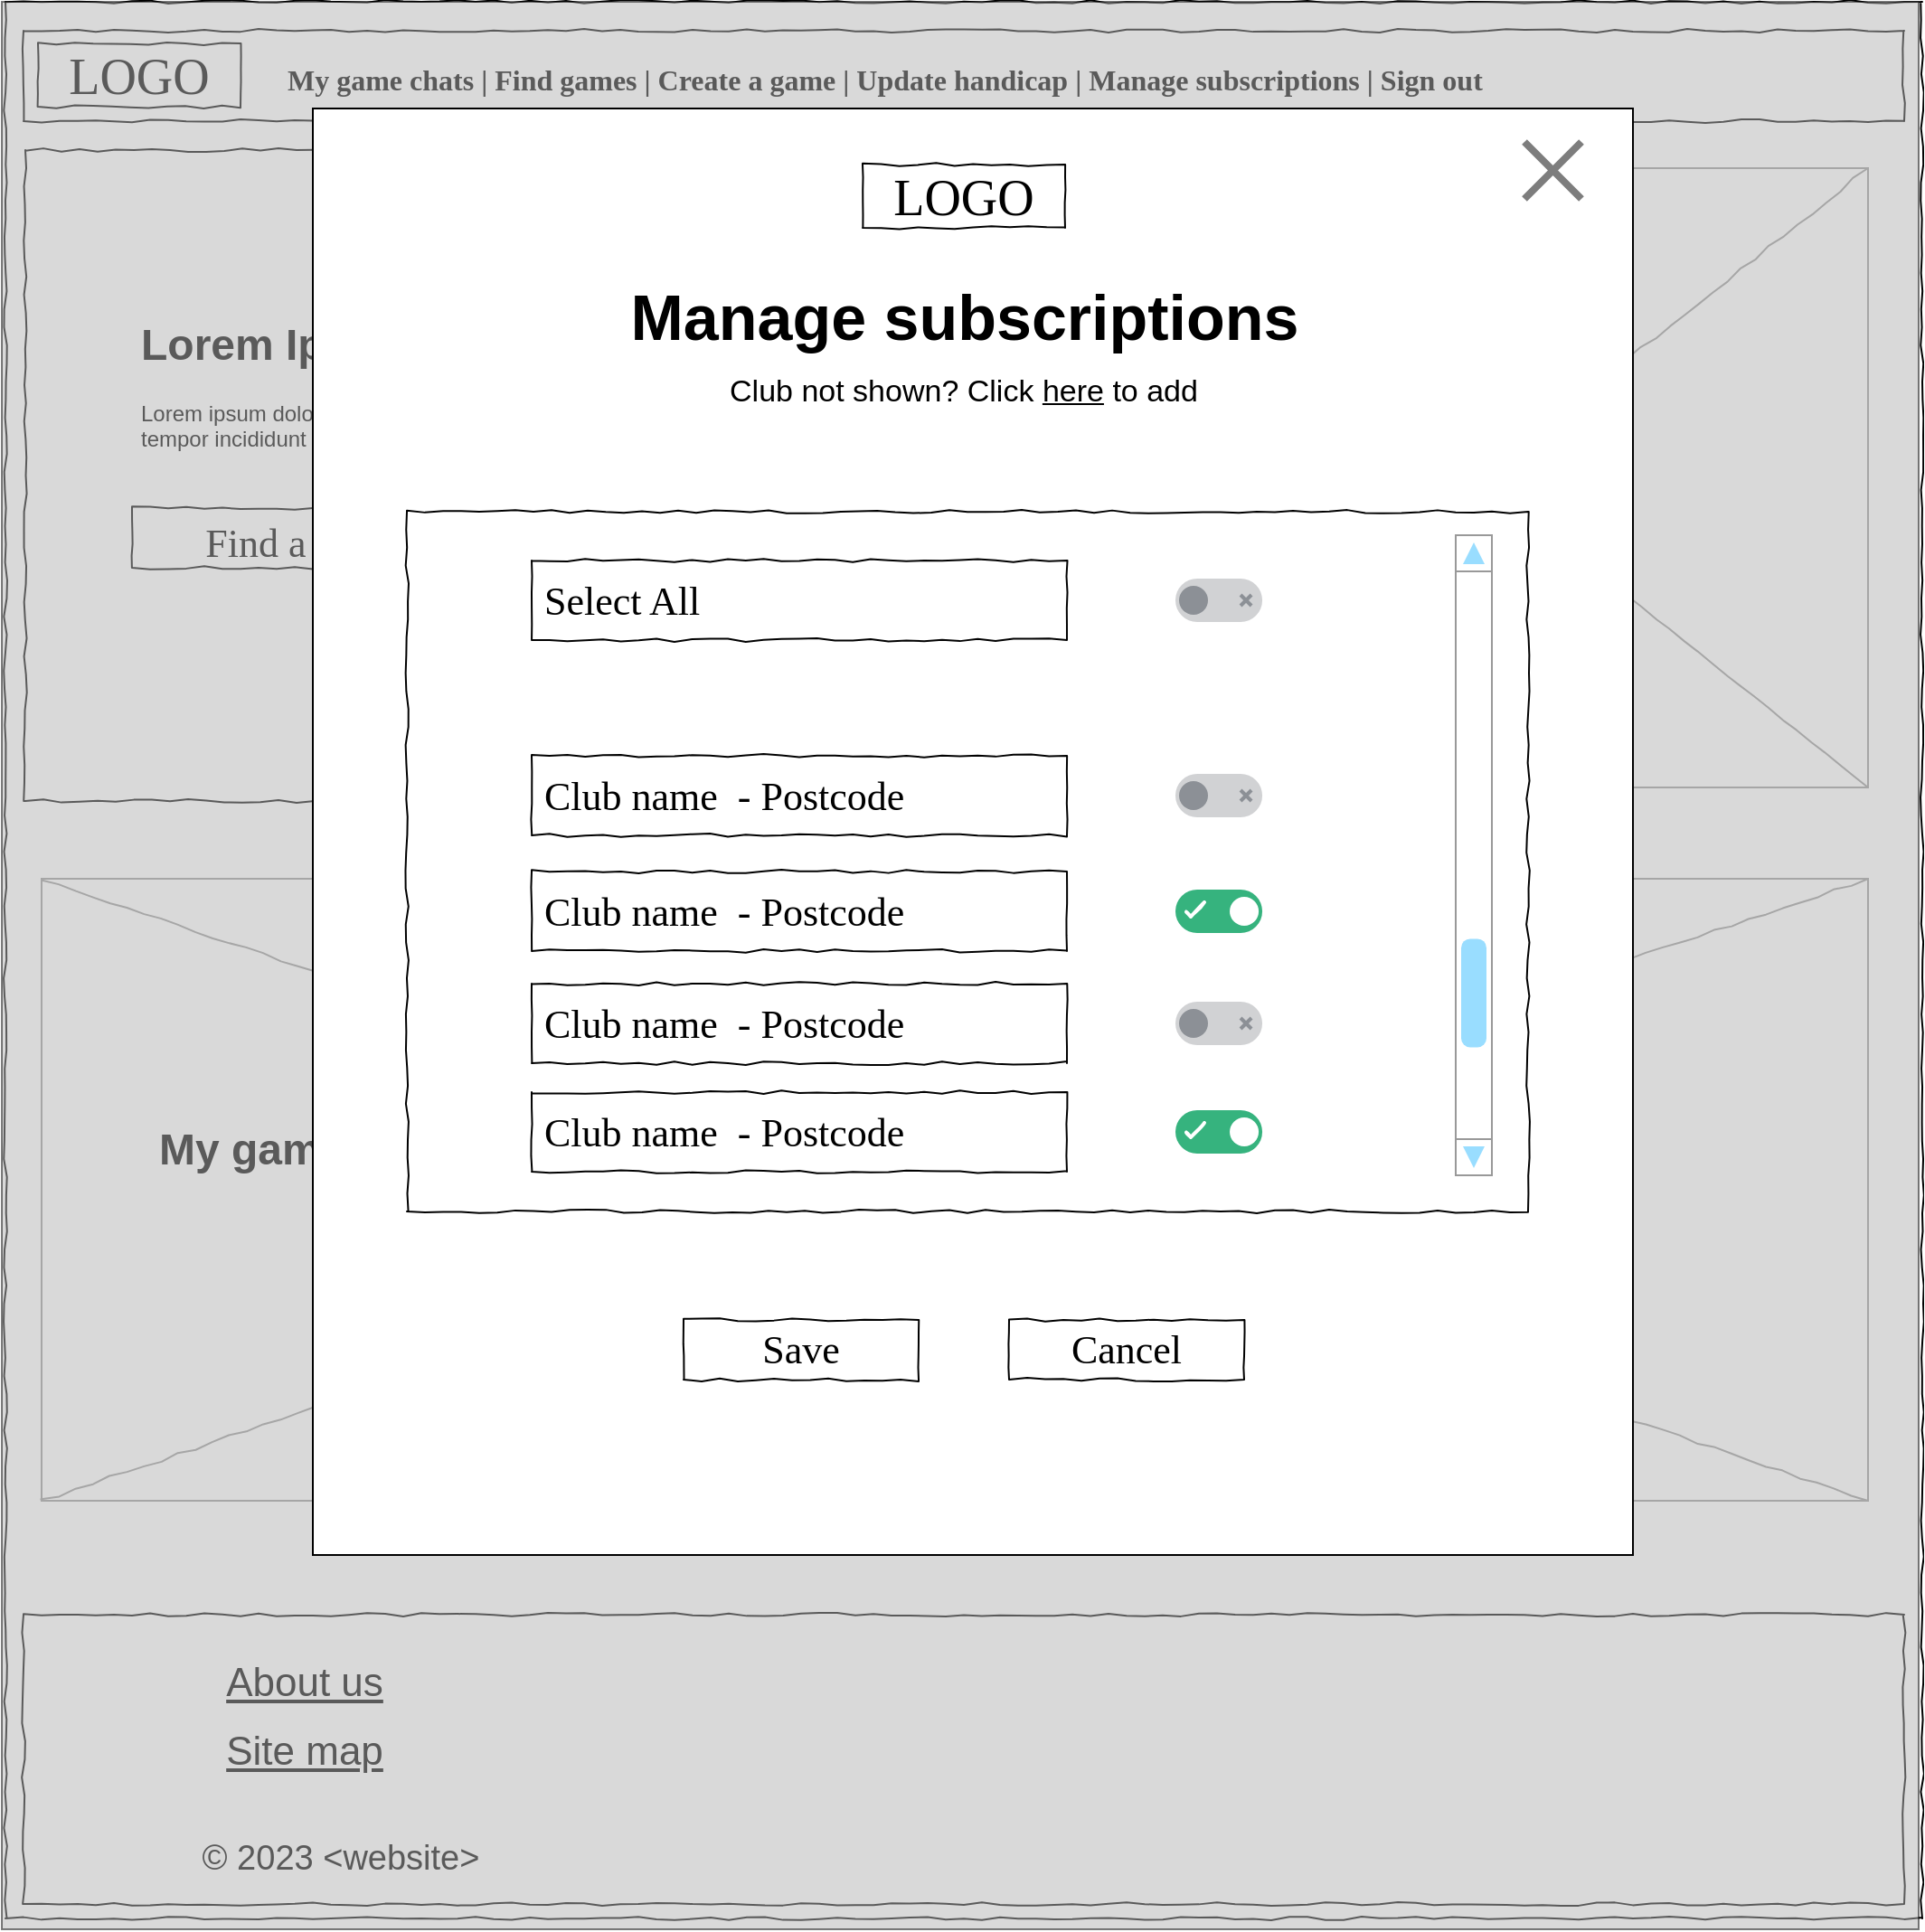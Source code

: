<mxfile version="22.0.4" type="google">
  <diagram name="Page-1" id="03018318-947c-dd8e-b7a3-06fadd420f32">
    <mxGraphModel grid="1" page="1" gridSize="10" guides="1" tooltips="1" connect="1" arrows="1" fold="1" pageScale="1" pageWidth="1100" pageHeight="850" background="none" math="0" shadow="0">
      <root>
        <mxCell id="0" />
        <mxCell id="1" parent="0" />
        <mxCell id="qYC7P0EI7lyvb2j1Zvjj-2" value="" style="whiteSpace=wrap;html=1;rounded=0;shadow=0;labelBackgroundColor=none;strokeWidth=1;fillColor=none;fontFamily=Verdana;fontSize=12;align=center;comic=1;" vertex="1" parent="1">
          <mxGeometry x="31" y="106" width="560" height="360" as="geometry" />
        </mxCell>
        <mxCell id="qYC7P0EI7lyvb2j1Zvjj-5" value="" style="group" connectable="0" vertex="1" parent="1">
          <mxGeometry x="30" y="224" width="1050" height="860" as="geometry" />
        </mxCell>
        <mxCell id="677b7b8949515195-1" value="" style="whiteSpace=wrap;html=1;rounded=0;shadow=0;labelBackgroundColor=none;strokeColor=#000000;strokeWidth=1;fillColor=none;fontFamily=Verdana;fontSize=12;fontColor=#000000;align=center;comic=1;" vertex="1" parent="qYC7P0EI7lyvb2j1Zvjj-5">
          <mxGeometry x="-10" y="-200" width="1060" height="1060" as="geometry" />
        </mxCell>
        <mxCell id="677b7b8949515195-16" value="" style="verticalLabelPosition=bottom;shadow=0;dashed=0;align=center;html=1;verticalAlign=top;strokeWidth=1;shape=mxgraph.mockup.graphics.simpleIcon;strokeColor=#999999;rounded=0;labelBackgroundColor=none;fontFamily=Verdana;fontSize=14;fontColor=#000000;comic=1;" vertex="1" parent="qYC7P0EI7lyvb2j1Zvjj-5">
          <mxGeometry x="590" y="-108" width="430" height="342.5" as="geometry" />
        </mxCell>
        <mxCell id="qYC7P0EI7lyvb2j1Zvjj-3" value="&lt;font style=&quot;font-size: 22px;&quot;&gt;Find a game&lt;/font&gt;" style="whiteSpace=wrap;html=1;rounded=0;shadow=0;labelBackgroundColor=none;strokeWidth=1;fontFamily=Verdana;fontSize=28;align=center;comic=1;verticalAlign=middle;" vertex="1" parent="qYC7P0EI7lyvb2j1Zvjj-5">
          <mxGeometry x="60" y="80" width="190" height="33" as="geometry" />
        </mxCell>
        <mxCell id="IgBskjyFUGVjYucHrxcE-3" value="&lt;h1&gt;Lorem Ipsum&lt;/h1&gt;&lt;p&gt;Lorem ipsum dolor sit amet, consectetur adipisicing elit, sed do eiusmod tempor incididunt ut labore et dolore magna aliqua.&lt;/p&gt;" style="text;html=1;strokeColor=none;fillColor=none;spacing=5;spacingTop=-20;whiteSpace=wrap;overflow=hidden;rounded=0;" vertex="1" parent="qYC7P0EI7lyvb2j1Zvjj-5">
          <mxGeometry x="60" y="-30" width="410" height="120" as="geometry" />
        </mxCell>
        <mxCell id="tPUeBpBb-G-9Uq28wDBW-8" value="" style="verticalLabelPosition=bottom;shadow=0;dashed=0;align=center;html=1;verticalAlign=top;strokeWidth=1;shape=mxgraph.mockup.graphics.simpleIcon;strokeColor=#999999;rounded=0;labelBackgroundColor=none;fontFamily=Verdana;fontSize=14;fontColor=#000000;comic=1;" vertex="1" parent="qYC7P0EI7lyvb2j1Zvjj-5">
          <mxGeometry x="10" y="285" width="1010" height="344" as="geometry" />
        </mxCell>
        <mxCell id="tPUeBpBb-G-9Uq28wDBW-9" value="&lt;h1&gt;My game chats&lt;/h1&gt;" style="text;html=1;strokeColor=none;fillColor=none;spacing=5;spacingTop=-20;whiteSpace=wrap;overflow=hidden;rounded=0;" vertex="1" parent="qYC7P0EI7lyvb2j1Zvjj-5">
          <mxGeometry x="70" y="415" width="410" height="120" as="geometry" />
        </mxCell>
        <mxCell id="677b7b8949515195-10" value="" style="whiteSpace=wrap;html=1;rounded=0;shadow=0;labelBackgroundColor=none;strokeWidth=1;fillColor=none;fontFamily=Verdana;fontSize=12;align=center;comic=1;" vertex="1" parent="1">
          <mxGeometry x="30" y="40" width="1040" height="50" as="geometry" />
        </mxCell>
        <mxCell id="677b7b8949515195-12" value="&lt;font style=&quot;font-size: 16px;&quot;&gt;&lt;b style=&quot;border-color: var(--border-color);&quot;&gt;My game chats | Find games | Create a game |&amp;nbsp;&lt;/b&gt;&lt;b&gt;Update handicap | Manage subscriptions | Sign out&lt;/b&gt;&lt;/font&gt;" style="text;html=1;points=[];align=left;verticalAlign=top;spacingTop=-4;fontSize=14;fontFamily=Verdana" vertex="1" parent="1">
          <mxGeometry x="174" y="55" width="170" height="20" as="geometry" />
        </mxCell>
        <mxCell id="8phkjEfu20HQz3NuUWRH-20" value="&lt;font face=&quot;Comic Sans MS&quot;&gt;&lt;font style=&quot;font-size: 22px;&quot;&gt;&lt;br&gt;&lt;/font&gt;&lt;/font&gt;" style="text;html=1;points=[];align=left;verticalAlign=top;spacingTop=-4;fontSize=19;fontFamily=Verdana" vertex="1" parent="1">
          <mxGeometry x="701" y="563" width="62.12" height="33" as="geometry" />
        </mxCell>
        <mxCell id="IgBskjyFUGVjYucHrxcE-1" value="LOGO" style="whiteSpace=wrap;html=1;rounded=0;shadow=0;labelBackgroundColor=none;strokeWidth=1;fontFamily=Verdana;fontSize=28;align=center;comic=1;" vertex="1" parent="1">
          <mxGeometry x="38" y="47" width="112" height="35" as="geometry" />
        </mxCell>
        <mxCell id="qYC7P0EI7lyvb2j1Zvjj-28" value="&lt;div style=&quot;text-align: justify&quot;&gt;&lt;br&gt;&lt;/div&gt;" style="whiteSpace=wrap;html=1;rounded=0;shadow=0;labelBackgroundColor=none;strokeWidth=1;fontFamily=Verdana;fontSize=12;align=center;verticalAlign=top;spacing=10;comic=1;" vertex="1" parent="1">
          <mxGeometry x="30" y="916" width="1040" height="160" as="geometry" />
        </mxCell>
        <mxCell id="8phkjEfu20HQz3NuUWRH-15" value="&lt;font face=&quot;Arial&quot; style=&quot;font-size: 22px;&quot;&gt;&lt;u style=&quot;&quot;&gt;About us&lt;/u&gt;&lt;/font&gt;" style="text;html=1;points=[];align=center;verticalAlign=top;spacingTop=-4;fontSize=19;fontFamily=Verdana" vertex="1" parent="1">
          <mxGeometry x="100" y="938" width="170" height="20" as="geometry" />
        </mxCell>
        <mxCell id="8phkjEfu20HQz3NuUWRH-14" value="&lt;font face=&quot;Arial&quot; style=&quot;font-size: 22px;&quot;&gt;&lt;u style=&quot;&quot;&gt;Site map&lt;/u&gt;&lt;/font&gt;" style="text;html=1;points=[];align=center;verticalAlign=top;spacingTop=-4;fontSize=19;fontFamily=Verdana" vertex="1" parent="1">
          <mxGeometry x="100" y="976" width="170" height="20" as="geometry" />
        </mxCell>
        <mxCell id="qYC7P0EI7lyvb2j1Zvjj-29" value="&lt;font face=&quot;Arial&quot;&gt;© 2023 &amp;lt;website&amp;gt;&lt;/font&gt;" style="text;html=1;points=[];align=center;verticalAlign=top;spacingTop=-4;fontSize=19;fontFamily=Verdana" vertex="1" parent="1">
          <mxGeometry x="120" y="1037" width="170" height="20" as="geometry" />
        </mxCell>
        <mxCell id="Kl-DKdQRAcFSYmdkSPAz-1" value="" style="rounded=0;whiteSpace=wrap;html=1;fillColor=#B3B3B3;opacity=50;" vertex="1" parent="1">
          <mxGeometry x="18" y="24" width="1060" height="1066" as="geometry" />
        </mxCell>
        <mxCell id="Kl-DKdQRAcFSYmdkSPAz-2" value="" style="rounded=0;whiteSpace=wrap;html=1;" vertex="1" parent="1">
          <mxGeometry x="190" y="83" width="730" height="800" as="geometry" />
        </mxCell>
        <mxCell id="Kl-DKdQRAcFSYmdkSPAz-3" value="LOGO" style="whiteSpace=wrap;html=1;rounded=0;shadow=0;labelBackgroundColor=none;strokeWidth=1;fontFamily=Verdana;fontSize=28;align=center;comic=1;" vertex="1" parent="1">
          <mxGeometry x="494" y="114" width="112" height="35" as="geometry" />
        </mxCell>
        <mxCell id="Kl-DKdQRAcFSYmdkSPAz-4" value="" style="shape=mxgraph.sysml.x;strokeWidth=4;strokeColor=#7D7D7D;aspect=fixed;" vertex="1" parent="1">
          <mxGeometry x="860" y="101.5" width="31.496" height="31.5" as="geometry" />
        </mxCell>
        <mxCell id="Kl-DKdQRAcFSYmdkSPAz-5" value="&lt;font size=&quot;1&quot; style=&quot;&quot;&gt;&lt;b style=&quot;font-size: 35px;&quot;&gt;Manage subscriptions&lt;/b&gt;&lt;/font&gt;" style="text;html=1;strokeColor=none;fillColor=none;align=center;verticalAlign=middle;whiteSpace=wrap;rounded=0;" vertex="1" parent="1">
          <mxGeometry x="357" y="183" width="387" height="30" as="geometry" />
        </mxCell>
        <mxCell id="Kl-DKdQRAcFSYmdkSPAz-7" value="&lt;font style=&quot;font-size: 17px;&quot;&gt;Club not shown? Click &lt;u&gt;here&lt;/u&gt; to add&lt;/font&gt;" style="text;html=1;strokeColor=none;fillColor=none;align=center;verticalAlign=middle;whiteSpace=wrap;rounded=0;" vertex="1" parent="1">
          <mxGeometry x="400" y="225" width="300" height="30" as="geometry" />
        </mxCell>
        <mxCell id="Kl-DKdQRAcFSYmdkSPAz-8" value="" style="whiteSpace=wrap;html=1;rounded=0;shadow=0;labelBackgroundColor=none;strokeColor=#000000;strokeWidth=1;fillColor=none;fontFamily=Verdana;fontSize=12;fontColor=#000000;align=center;comic=1;" vertex="1" parent="1">
          <mxGeometry x="242" y="306" width="620" height="387" as="geometry" />
        </mxCell>
        <mxCell id="Kl-DKdQRAcFSYmdkSPAz-9" value="" style="fillColor=#D1D2D4;strokeColor=none;rounded=1;arcSize=50;sketch=0;hachureGap=4;pointerEvents=0;fontFamily=Architects Daughter;fontSource=https%3A%2F%2Ffonts.googleapis.com%2Fcss%3Ffamily%3DArchitects%2BDaughter;fontSize=20;aspect=fixed;" vertex="1" parent="1">
          <mxGeometry x="667" y="451" width="48.03" height="24.016" as="geometry" />
        </mxCell>
        <mxCell id="Kl-DKdQRAcFSYmdkSPAz-10" value="" style="shape=ellipse;strokeColor=none;fillColor=#8C9096;sketch=0;hachureGap=4;pointerEvents=0;fontFamily=Architects Daughter;fontSource=https%3A%2F%2Ffonts.googleapis.com%2Fcss%3Ffamily%3DArchitects%2BDaughter;fontSize=20;" vertex="1" parent="Kl-DKdQRAcFSYmdkSPAz-9">
          <mxGeometry y="0.5" width="16" height="16" relative="1" as="geometry">
            <mxPoint x="2" y="-8" as="offset" />
          </mxGeometry>
        </mxCell>
        <mxCell id="Kl-DKdQRAcFSYmdkSPAz-11" value="" style="html=1;shadow=0;dashed=0;shape=mxgraph.atlassian.x;strokeColor=#8C9096;strokeWidth=2;sketch=0;hachureGap=4;pointerEvents=0;fontFamily=Architects Daughter;fontSource=https%3A%2F%2Ffonts.googleapis.com%2Fcss%3Ffamily%3DArchitects%2BDaughter;fontSize=20;" vertex="1" parent="Kl-DKdQRAcFSYmdkSPAz-9">
          <mxGeometry x="1" y="0.5" width="6" height="6" relative="1" as="geometry">
            <mxPoint x="-12" y="-3" as="offset" />
          </mxGeometry>
        </mxCell>
        <mxCell id="Kl-DKdQRAcFSYmdkSPAz-12" value="&lt;font style=&quot;font-size: 22px;&quot;&gt;Club name&amp;nbsp; - Postcode&lt;br&gt;&lt;/font&gt;" style="whiteSpace=wrap;html=1;rounded=0;shadow=0;labelBackgroundColor=none;strokeWidth=1;fontFamily=Verdana;fontSize=28;align=left;comic=1;verticalAlign=middle;spacingTop=-5;spacingLeft=5;" vertex="1" parent="1">
          <mxGeometry x="311" y="505" width="296" height="44" as="geometry" />
        </mxCell>
        <mxCell id="Kl-DKdQRAcFSYmdkSPAz-13" value="" style="fillColor=#36B37E;strokeColor=none;rounded=1;arcSize=50;sketch=0;hachureGap=4;pointerEvents=0;fontFamily=Architects Daughter;fontSource=https%3A%2F%2Ffonts.googleapis.com%2Fcss%3Ffamily%3DArchitects%2BDaughter;fontSize=20;aspect=fixed;" vertex="1" parent="1">
          <mxGeometry x="667" y="514.99" width="48.03" height="24.016" as="geometry" />
        </mxCell>
        <mxCell id="Kl-DKdQRAcFSYmdkSPAz-14" value="" style="shape=ellipse;strokeColor=none;fillColor=#ffffff;sketch=0;hachureGap=4;pointerEvents=0;fontFamily=Architects Daughter;fontSource=https%3A%2F%2Ffonts.googleapis.com%2Fcss%3Ffamily%3DArchitects%2BDaughter;fontSize=20;" vertex="1" parent="Kl-DKdQRAcFSYmdkSPAz-13">
          <mxGeometry x="1" y="0.5" width="16" height="16" relative="1" as="geometry">
            <mxPoint x="-18" y="-8" as="offset" />
          </mxGeometry>
        </mxCell>
        <mxCell id="Kl-DKdQRAcFSYmdkSPAz-15" value="" style="html=1;shadow=0;dashed=0;shape=mxgraph.atlassian.check;strokeColor=#ffffff;strokeWidth=2;sketch=1;hachureGap=4;pointerEvents=0;fontFamily=Architects Daughter;fontSource=https%3A%2F%2Ffonts.googleapis.com%2Fcss%3Ffamily%3DArchitects%2BDaughter;fontSize=20;" vertex="1" parent="Kl-DKdQRAcFSYmdkSPAz-13">
          <mxGeometry y="0.5" width="10" height="8" relative="1" as="geometry">
            <mxPoint x="6" y="-5" as="offset" />
          </mxGeometry>
        </mxCell>
        <mxCell id="Kl-DKdQRAcFSYmdkSPAz-16" value="" style="fillColor=#D1D2D4;strokeColor=none;rounded=1;arcSize=50;sketch=0;hachureGap=4;pointerEvents=0;fontFamily=Architects Daughter;fontSource=https%3A%2F%2Ffonts.googleapis.com%2Fcss%3Ffamily%3DArchitects%2BDaughter;fontSize=20;aspect=fixed;" vertex="1" parent="1">
          <mxGeometry x="667" y="343" width="48.03" height="24.016" as="geometry" />
        </mxCell>
        <mxCell id="Kl-DKdQRAcFSYmdkSPAz-17" value="" style="shape=ellipse;strokeColor=none;fillColor=#8C9096;sketch=0;hachureGap=4;pointerEvents=0;fontFamily=Architects Daughter;fontSource=https%3A%2F%2Ffonts.googleapis.com%2Fcss%3Ffamily%3DArchitects%2BDaughter;fontSize=20;" vertex="1" parent="Kl-DKdQRAcFSYmdkSPAz-16">
          <mxGeometry y="0.5" width="16" height="16" relative="1" as="geometry">
            <mxPoint x="2" y="-8" as="offset" />
          </mxGeometry>
        </mxCell>
        <mxCell id="Kl-DKdQRAcFSYmdkSPAz-18" value="" style="html=1;shadow=0;dashed=0;shape=mxgraph.atlassian.x;strokeColor=#8C9096;strokeWidth=2;sketch=0;hachureGap=4;pointerEvents=0;fontFamily=Architects Daughter;fontSource=https%3A%2F%2Ffonts.googleapis.com%2Fcss%3Ffamily%3DArchitects%2BDaughter;fontSize=20;" vertex="1" parent="Kl-DKdQRAcFSYmdkSPAz-16">
          <mxGeometry x="1" y="0.5" width="6" height="6" relative="1" as="geometry">
            <mxPoint x="-12" y="-3" as="offset" />
          </mxGeometry>
        </mxCell>
        <mxCell id="Kl-DKdQRAcFSYmdkSPAz-19" value="&lt;font style=&quot;font-size: 22px;&quot;&gt;Select All&lt;br&gt;&lt;/font&gt;" style="whiteSpace=wrap;html=1;rounded=0;shadow=0;labelBackgroundColor=none;strokeWidth=1;fontFamily=Verdana;fontSize=28;align=left;comic=1;verticalAlign=middle;spacingTop=-5;spacingLeft=5;" vertex="1" parent="1">
          <mxGeometry x="311" y="333" width="296" height="44" as="geometry" />
        </mxCell>
        <mxCell id="Kl-DKdQRAcFSYmdkSPAz-20" value="" style="fillColor=#D1D2D4;strokeColor=none;rounded=1;arcSize=50;sketch=0;hachureGap=4;pointerEvents=0;fontFamily=Architects Daughter;fontSource=https%3A%2F%2Ffonts.googleapis.com%2Fcss%3Ffamily%3DArchitects%2BDaughter;fontSize=20;aspect=fixed;" vertex="1" parent="1">
          <mxGeometry x="667" y="577" width="48.03" height="24.016" as="geometry" />
        </mxCell>
        <mxCell id="Kl-DKdQRAcFSYmdkSPAz-21" value="" style="shape=ellipse;strokeColor=none;fillColor=#8C9096;sketch=0;hachureGap=4;pointerEvents=0;fontFamily=Architects Daughter;fontSource=https%3A%2F%2Ffonts.googleapis.com%2Fcss%3Ffamily%3DArchitects%2BDaughter;fontSize=20;" vertex="1" parent="Kl-DKdQRAcFSYmdkSPAz-20">
          <mxGeometry y="0.5" width="16" height="16" relative="1" as="geometry">
            <mxPoint x="2" y="-8" as="offset" />
          </mxGeometry>
        </mxCell>
        <mxCell id="Kl-DKdQRAcFSYmdkSPAz-22" value="" style="html=1;shadow=0;dashed=0;shape=mxgraph.atlassian.x;strokeColor=#8C9096;strokeWidth=2;sketch=0;hachureGap=4;pointerEvents=0;fontFamily=Architects Daughter;fontSource=https%3A%2F%2Ffonts.googleapis.com%2Fcss%3Ffamily%3DArchitects%2BDaughter;fontSize=20;" vertex="1" parent="Kl-DKdQRAcFSYmdkSPAz-20">
          <mxGeometry x="1" y="0.5" width="6" height="6" relative="1" as="geometry">
            <mxPoint x="-12" y="-3" as="offset" />
          </mxGeometry>
        </mxCell>
        <mxCell id="Kl-DKdQRAcFSYmdkSPAz-23" value="&lt;font style=&quot;font-size: 22px;&quot;&gt;Club name&amp;nbsp; - Postcode&lt;br&gt;&lt;/font&gt;" style="whiteSpace=wrap;html=1;rounded=0;shadow=0;labelBackgroundColor=none;strokeWidth=1;fontFamily=Verdana;fontSize=28;align=left;comic=1;verticalAlign=middle;spacingTop=-5;spacingLeft=5;" vertex="1" parent="1">
          <mxGeometry x="311" y="567" width="296" height="44" as="geometry" />
        </mxCell>
        <mxCell id="Kl-DKdQRAcFSYmdkSPAz-24" value="" style="fillColor=#36B37E;strokeColor=none;rounded=1;arcSize=50;sketch=0;hachureGap=4;pointerEvents=0;fontFamily=Architects Daughter;fontSource=https%3A%2F%2Ffonts.googleapis.com%2Fcss%3Ffamily%3DArchitects%2BDaughter;fontSize=20;aspect=fixed;" vertex="1" parent="1">
          <mxGeometry x="667" y="636.99" width="48.03" height="24.016" as="geometry" />
        </mxCell>
        <mxCell id="Kl-DKdQRAcFSYmdkSPAz-25" value="" style="shape=ellipse;strokeColor=none;fillColor=#ffffff;sketch=0;hachureGap=4;pointerEvents=0;fontFamily=Architects Daughter;fontSource=https%3A%2F%2Ffonts.googleapis.com%2Fcss%3Ffamily%3DArchitects%2BDaughter;fontSize=20;" vertex="1" parent="Kl-DKdQRAcFSYmdkSPAz-24">
          <mxGeometry x="1" y="0.5" width="16" height="16" relative="1" as="geometry">
            <mxPoint x="-18" y="-8" as="offset" />
          </mxGeometry>
        </mxCell>
        <mxCell id="Kl-DKdQRAcFSYmdkSPAz-26" value="" style="html=1;shadow=0;dashed=0;shape=mxgraph.atlassian.check;strokeColor=#ffffff;strokeWidth=2;sketch=1;hachureGap=4;pointerEvents=0;fontFamily=Architects Daughter;fontSource=https%3A%2F%2Ffonts.googleapis.com%2Fcss%3Ffamily%3DArchitects%2BDaughter;fontSize=20;" vertex="1" parent="Kl-DKdQRAcFSYmdkSPAz-24">
          <mxGeometry y="0.5" width="10" height="8" relative="1" as="geometry">
            <mxPoint x="6" y="-5" as="offset" />
          </mxGeometry>
        </mxCell>
        <mxCell id="Kl-DKdQRAcFSYmdkSPAz-27" value="&lt;font style=&quot;font-size: 22px;&quot;&gt;Club name&amp;nbsp; - Postcode&lt;br&gt;&lt;/font&gt;" style="whiteSpace=wrap;html=1;rounded=0;shadow=0;labelBackgroundColor=none;strokeWidth=1;fontFamily=Verdana;fontSize=28;align=left;comic=1;verticalAlign=middle;spacingTop=-5;spacingLeft=5;" vertex="1" parent="1">
          <mxGeometry x="311" y="627" width="296" height="44" as="geometry" />
        </mxCell>
        <mxCell id="Kl-DKdQRAcFSYmdkSPAz-28" value="" style="verticalLabelPosition=bottom;shadow=0;dashed=0;align=center;html=1;verticalAlign=top;strokeWidth=1;shape=mxgraph.mockup.navigation.scrollBar;strokeColor=#999999;barPos=20;fillColor2=#99ddff;strokeColor2=none;direction=north;" vertex="1" parent="1">
          <mxGeometry x="822" y="319" width="20" height="354" as="geometry" />
        </mxCell>
        <mxCell id="Kl-DKdQRAcFSYmdkSPAz-29" value="&lt;font style=&quot;font-size: 22px;&quot;&gt;Club name&amp;nbsp; - Postcode&lt;br&gt;&lt;/font&gt;" style="whiteSpace=wrap;html=1;rounded=0;shadow=0;labelBackgroundColor=none;strokeWidth=1;fontFamily=Verdana;fontSize=28;align=left;comic=1;verticalAlign=middle;spacingTop=-5;spacingLeft=5;" vertex="1" parent="1">
          <mxGeometry x="311" y="441" width="296" height="44" as="geometry" />
        </mxCell>
        <mxCell id="Kl-DKdQRAcFSYmdkSPAz-30" value="&lt;font style=&quot;font-size: 22px;&quot;&gt;Cancel&lt;/font&gt;" style="whiteSpace=wrap;html=1;rounded=0;shadow=0;labelBackgroundColor=none;strokeWidth=1;fontFamily=Verdana;fontSize=28;align=center;comic=1;verticalAlign=middle;spacingTop=-5;" vertex="1" parent="1">
          <mxGeometry x="575" y="753" width="130" height="33" as="geometry" />
        </mxCell>
        <mxCell id="Kl-DKdQRAcFSYmdkSPAz-31" value="&lt;font style=&quot;font-size: 22px;&quot;&gt;Save&lt;/font&gt;" style="whiteSpace=wrap;html=1;rounded=0;shadow=0;labelBackgroundColor=none;strokeWidth=1;fontFamily=Verdana;fontSize=28;align=center;comic=1;verticalAlign=middle;spacingTop=-5;" vertex="1" parent="1">
          <mxGeometry x="395" y="753" width="130" height="33" as="geometry" />
        </mxCell>
      </root>
    </mxGraphModel>
  </diagram>
</mxfile>
